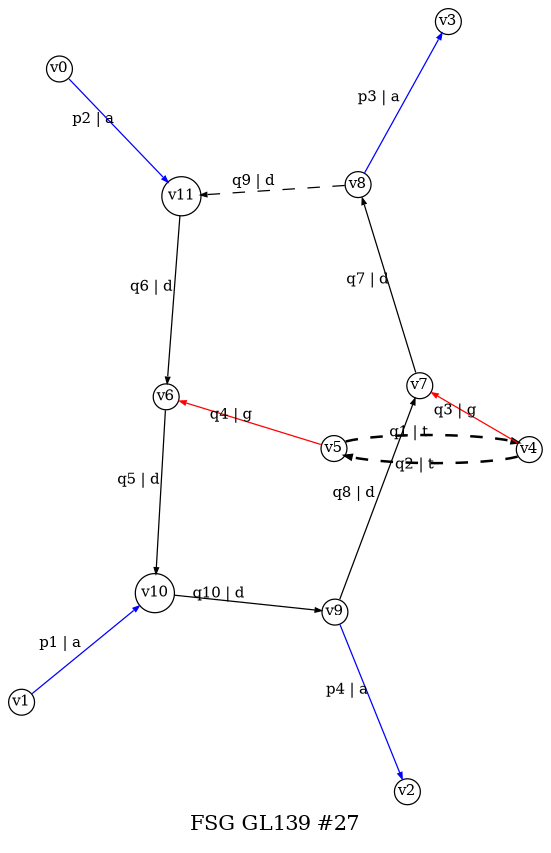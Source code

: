 digraph dot_27_0_GL139 {
label="FSG GL139 #27";
noverlap="scale"; layout="neato";
graph [ fontsize=10,ratio=1.5 ];
node [ fontsize=7,shape=circle,margin=0,height=0.01,penwidth=0.6 ];
edge [ fontsize=7,arrowsize=0.3,penwidth=0.6 ];
"v1" -> "v10" [label="p1 | a",color="blue",penwidth="0.6",style="solid"];
"v0" -> "v11" [label="p2 | a",color="blue",penwidth="0.6",style="solid"];
"v8" -> "v3" [label="p3 | a",color="blue",penwidth="0.6",style="solid"];
"v9" -> "v2" [label="p4 | a",color="blue",penwidth="0.6",style="solid"];
"v5" -> "v4" [label="q1 | t",color="black",penwidth="1.2",style="dashed"];
"v4" -> "v5" [label="q2 | t",color="black",penwidth="1.2",style="dashed"];
"v4" -> "v7" [label="q3 | g",color="red",penwidth="0.6",style="solid"];
"v5" -> "v6" [label="q4 | g",color="red",penwidth="0.6",style="solid"];
"v6" -> "v10" [label="q5 | d",color="black",penwidth="0.6",style="solid"];
"v11" -> "v6" [label="q6 | d",color="black",penwidth="0.6",style="solid"];
"v7" -> "v8" [label="q7 | d",color="black",penwidth="0.6",style="solid"];
"v9" -> "v7" [label="q8 | d",color="black",penwidth="0.6",style="solid"];
"v8" -> "v11" [label="q9 | d",color="black",penwidth="0.6",style="dashed"];
"v10" -> "v9" [label="q10 | d",color="black",penwidth="0.6",style="solid"];
}